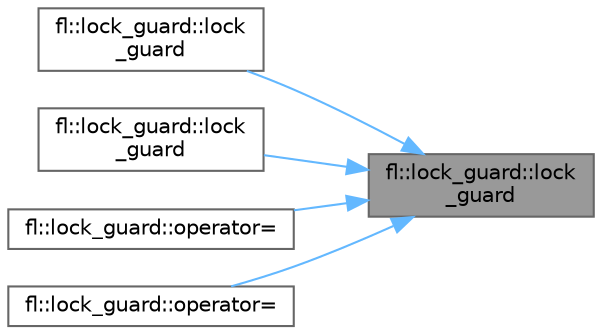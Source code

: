 digraph "fl::lock_guard::lock_guard"
{
 // INTERACTIVE_SVG=YES
 // LATEX_PDF_SIZE
  bgcolor="transparent";
  edge [fontname=Helvetica,fontsize=10,labelfontname=Helvetica,labelfontsize=10];
  node [fontname=Helvetica,fontsize=10,shape=box,height=0.2,width=0.4];
  rankdir="RL";
  Node1 [id="Node000001",label="fl::lock_guard::lock\l_guard",height=0.2,width=0.4,color="gray40", fillcolor="grey60", style="filled", fontcolor="black",tooltip=" "];
  Node1 -> Node2 [id="edge1_Node000001_Node000002",dir="back",color="steelblue1",style="solid",tooltip=" "];
  Node2 [id="Node000002",label="fl::lock_guard::lock\l_guard",height=0.2,width=0.4,color="grey40", fillcolor="white", style="filled",URL="$db/dd0/classfl_1_1lock__guard_ad8096be7697bf40881b76d19941e7547.html#ad8096be7697bf40881b76d19941e7547",tooltip=" "];
  Node1 -> Node3 [id="edge2_Node000001_Node000003",dir="back",color="steelblue1",style="solid",tooltip=" "];
  Node3 [id="Node000003",label="fl::lock_guard::lock\l_guard",height=0.2,width=0.4,color="grey40", fillcolor="white", style="filled",URL="$db/dd0/classfl_1_1lock__guard_a3ddcc4f46a9224affc196a00fd4b9114.html#a3ddcc4f46a9224affc196a00fd4b9114",tooltip=" "];
  Node1 -> Node4 [id="edge3_Node000001_Node000004",dir="back",color="steelblue1",style="solid",tooltip=" "];
  Node4 [id="Node000004",label="fl::lock_guard::operator=",height=0.2,width=0.4,color="grey40", fillcolor="white", style="filled",URL="$db/dd0/classfl_1_1lock__guard_a5fc6d9658b5b3633556409a7ceccdc0b.html#a5fc6d9658b5b3633556409a7ceccdc0b",tooltip=" "];
  Node1 -> Node5 [id="edge4_Node000001_Node000005",dir="back",color="steelblue1",style="solid",tooltip=" "];
  Node5 [id="Node000005",label="fl::lock_guard::operator=",height=0.2,width=0.4,color="grey40", fillcolor="white", style="filled",URL="$db/dd0/classfl_1_1lock__guard_ac7c0212c885b8ab71f1a6865c40cb83f.html#ac7c0212c885b8ab71f1a6865c40cb83f",tooltip=" "];
}
